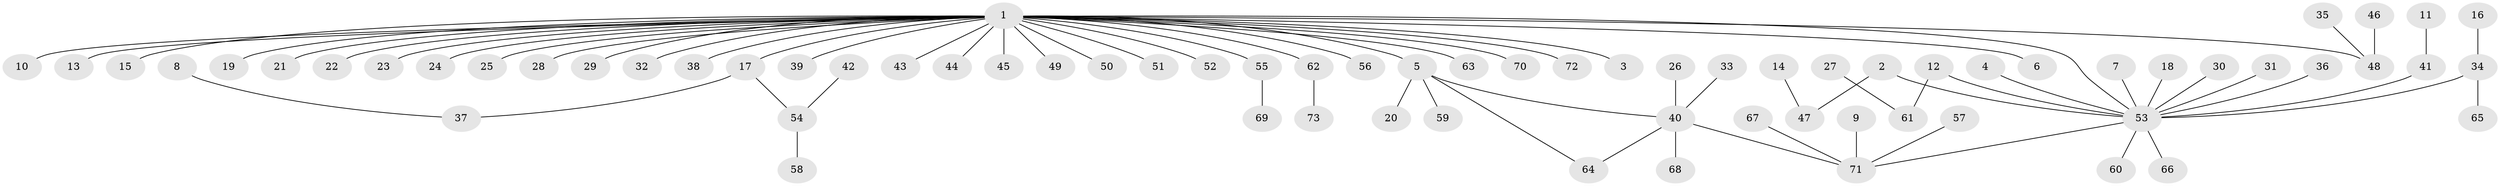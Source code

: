 // original degree distribution, {27: 0.006896551724137931, 14: 0.006896551724137931, 1: 0.6275862068965518, 4: 0.06206896551724138, 17: 0.006896551724137931, 2: 0.1724137931034483, 6: 0.013793103448275862, 5: 0.020689655172413793, 3: 0.07586206896551724, 7: 0.006896551724137931}
// Generated by graph-tools (version 1.1) at 2025/25/03/09/25 03:25:56]
// undirected, 73 vertices, 74 edges
graph export_dot {
graph [start="1"]
  node [color=gray90,style=filled];
  1;
  2;
  3;
  4;
  5;
  6;
  7;
  8;
  9;
  10;
  11;
  12;
  13;
  14;
  15;
  16;
  17;
  18;
  19;
  20;
  21;
  22;
  23;
  24;
  25;
  26;
  27;
  28;
  29;
  30;
  31;
  32;
  33;
  34;
  35;
  36;
  37;
  38;
  39;
  40;
  41;
  42;
  43;
  44;
  45;
  46;
  47;
  48;
  49;
  50;
  51;
  52;
  53;
  54;
  55;
  56;
  57;
  58;
  59;
  60;
  61;
  62;
  63;
  64;
  65;
  66;
  67;
  68;
  69;
  70;
  71;
  72;
  73;
  1 -- 3 [weight=1.0];
  1 -- 5 [weight=1.0];
  1 -- 6 [weight=1.0];
  1 -- 10 [weight=1.0];
  1 -- 13 [weight=1.0];
  1 -- 15 [weight=1.0];
  1 -- 17 [weight=1.0];
  1 -- 19 [weight=1.0];
  1 -- 21 [weight=1.0];
  1 -- 22 [weight=1.0];
  1 -- 23 [weight=1.0];
  1 -- 24 [weight=1.0];
  1 -- 25 [weight=1.0];
  1 -- 28 [weight=1.0];
  1 -- 29 [weight=1.0];
  1 -- 32 [weight=1.0];
  1 -- 38 [weight=1.0];
  1 -- 39 [weight=1.0];
  1 -- 43 [weight=1.0];
  1 -- 44 [weight=1.0];
  1 -- 45 [weight=1.0];
  1 -- 48 [weight=1.0];
  1 -- 49 [weight=1.0];
  1 -- 50 [weight=1.0];
  1 -- 51 [weight=2.0];
  1 -- 52 [weight=1.0];
  1 -- 53 [weight=1.0];
  1 -- 55 [weight=2.0];
  1 -- 56 [weight=1.0];
  1 -- 62 [weight=1.0];
  1 -- 63 [weight=1.0];
  1 -- 70 [weight=1.0];
  1 -- 72 [weight=1.0];
  2 -- 47 [weight=1.0];
  2 -- 53 [weight=1.0];
  4 -- 53 [weight=1.0];
  5 -- 20 [weight=1.0];
  5 -- 40 [weight=1.0];
  5 -- 59 [weight=1.0];
  5 -- 64 [weight=1.0];
  7 -- 53 [weight=1.0];
  8 -- 37 [weight=1.0];
  9 -- 71 [weight=1.0];
  11 -- 41 [weight=1.0];
  12 -- 53 [weight=1.0];
  12 -- 61 [weight=1.0];
  14 -- 47 [weight=1.0];
  16 -- 34 [weight=1.0];
  17 -- 37 [weight=1.0];
  17 -- 54 [weight=1.0];
  18 -- 53 [weight=1.0];
  26 -- 40 [weight=1.0];
  27 -- 61 [weight=1.0];
  30 -- 53 [weight=1.0];
  31 -- 53 [weight=1.0];
  33 -- 40 [weight=1.0];
  34 -- 53 [weight=1.0];
  34 -- 65 [weight=2.0];
  35 -- 48 [weight=1.0];
  36 -- 53 [weight=1.0];
  40 -- 64 [weight=1.0];
  40 -- 68 [weight=1.0];
  40 -- 71 [weight=1.0];
  41 -- 53 [weight=1.0];
  42 -- 54 [weight=1.0];
  46 -- 48 [weight=1.0];
  53 -- 60 [weight=1.0];
  53 -- 66 [weight=1.0];
  53 -- 71 [weight=1.0];
  54 -- 58 [weight=1.0];
  55 -- 69 [weight=1.0];
  57 -- 71 [weight=1.0];
  62 -- 73 [weight=1.0];
  67 -- 71 [weight=1.0];
}
